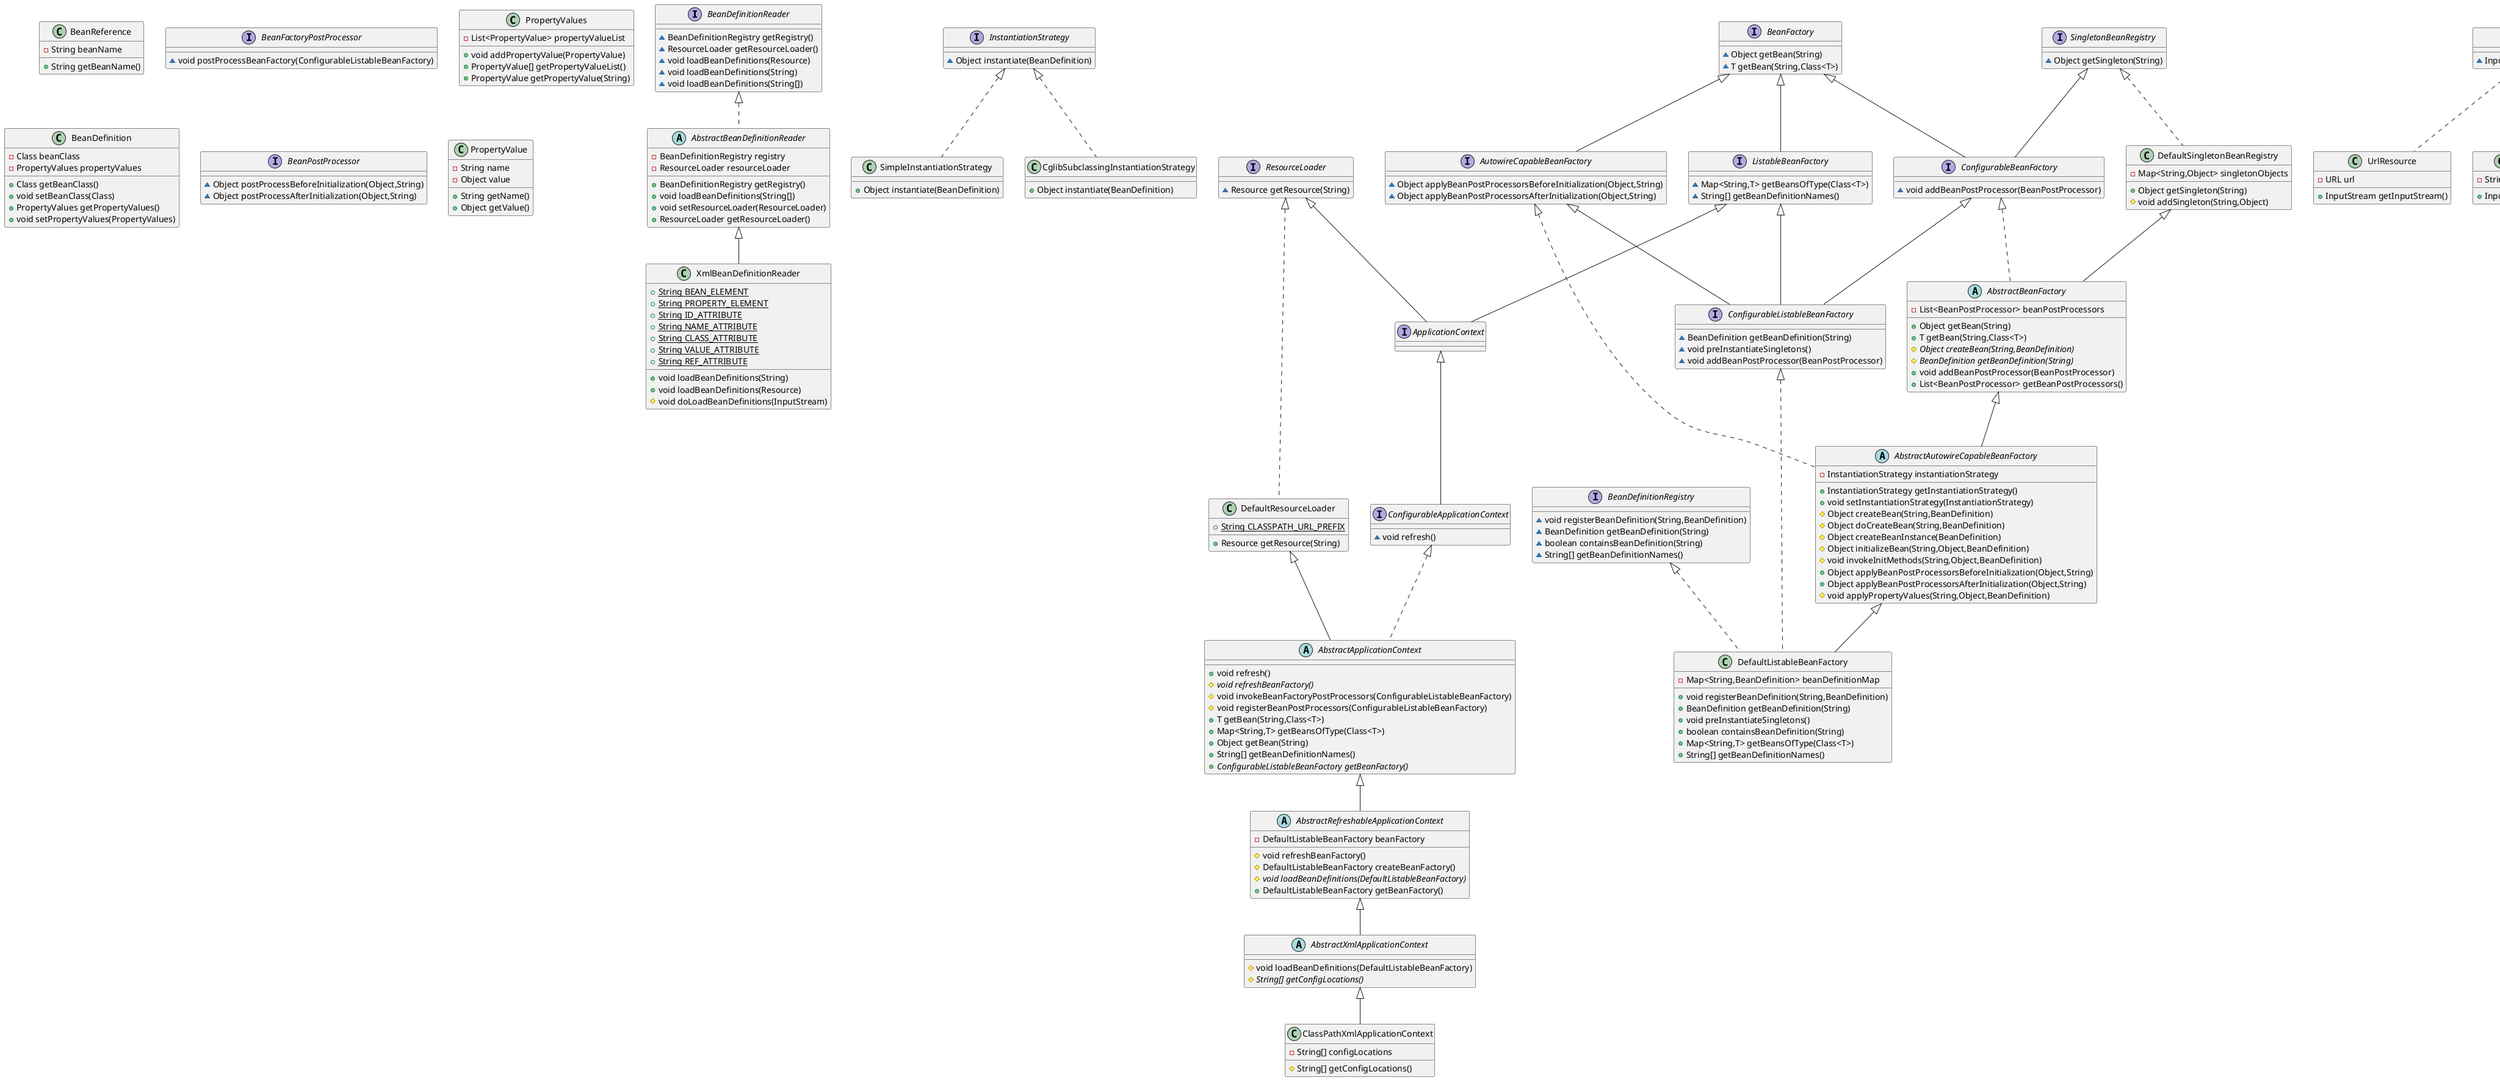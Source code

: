 @startuml
interface BeanDefinitionReader {
~ BeanDefinitionRegistry getRegistry()
~ ResourceLoader getResourceLoader()
~ void loadBeanDefinitions(Resource)
~ void loadBeanDefinitions(String)
~ void loadBeanDefinitions(String[])
}

class SimpleInstantiationStrategy {
+ Object instantiate(BeanDefinition)
}

interface InstantiationStrategy {
~ Object instantiate(BeanDefinition)
}

interface ConfigurableApplicationContext {
~ void refresh()
}

interface BeanFactory {
~ Object getBean(String)
~ T getBean(String,Class<T>)
}

class BeanReference {
- String beanName
+ String getBeanName()
}


abstract class AbstractRefreshableApplicationContext {
- DefaultListableBeanFactory beanFactory
# void refreshBeanFactory()
# DefaultListableBeanFactory createBeanFactory()
# {abstract}void loadBeanDefinitions(DefaultListableBeanFactory)
+ DefaultListableBeanFactory getBeanFactory()
}


class DefaultListableBeanFactory {
- Map<String,BeanDefinition> beanDefinitionMap
+ void registerBeanDefinition(String,BeanDefinition)
+ BeanDefinition getBeanDefinition(String)
+ void preInstantiateSingletons()
+ boolean containsBeanDefinition(String)
+ Map<String,T> getBeansOfType(Class<T>)
+ String[] getBeanDefinitionNames()
}


interface AutowireCapableBeanFactory {
~ Object applyBeanPostProcessorsBeforeInitialization(Object,String)
~ Object applyBeanPostProcessorsAfterInitialization(Object,String)
}

interface ConfigurableBeanFactory {
~ void addBeanPostProcessor(BeanPostProcessor)
}

interface BeanFactoryPostProcessor {
~ void postProcessBeanFactory(ConfigurableListableBeanFactory)
}

interface SingletonBeanRegistry {
~ Object getSingleton(String)
}

class UrlResource {
- URL url
+ InputStream getInputStream()
}


interface BeanDefinitionRegistry {
~ void registerBeanDefinition(String,BeanDefinition)
~ BeanDefinition getBeanDefinition(String)
~ boolean containsBeanDefinition(String)
~ String[] getBeanDefinitionNames()
}

class BeansException {
}
abstract class AbstractBeanFactory {
- List<BeanPostProcessor> beanPostProcessors
+ Object getBean(String)
+ T getBean(String,Class<T>)
# {abstract}Object createBean(String,BeanDefinition)
# {abstract}BeanDefinition getBeanDefinition(String)
+ void addBeanPostProcessor(BeanPostProcessor)
+ List<BeanPostProcessor> getBeanPostProcessors()
}


class ClassPathResource {
- String path
+ InputStream getInputStream()
}


class DefaultResourceLoader {
+ {static} String CLASSPATH_URL_PREFIX
+ Resource getResource(String)
}


class PropertyValues {
- List<PropertyValue> propertyValueList
+ void addPropertyValue(PropertyValue)
+ PropertyValue[] getPropertyValueList()
+ PropertyValue getPropertyValue(String)
}


abstract class AbstractAutowireCapableBeanFactory {
- InstantiationStrategy instantiationStrategy
+ InstantiationStrategy getInstantiationStrategy()
+ void setInstantiationStrategy(InstantiationStrategy)
# Object createBean(String,BeanDefinition)
# Object doCreateBean(String,BeanDefinition)
# Object createBeanInstance(BeanDefinition)
# Object initializeBean(String,Object,BeanDefinition)
# void invokeInitMethods(String,Object,BeanDefinition)
+ Object applyBeanPostProcessorsBeforeInitialization(Object,String)
+ Object applyBeanPostProcessorsAfterInitialization(Object,String)
# void applyPropertyValues(String,Object,BeanDefinition)
}


class FileSystemResource {
- String filePath
+ InputStream getInputStream()
}


class XmlBeanDefinitionReader {
+ {static} String BEAN_ELEMENT
+ {static} String PROPERTY_ELEMENT
+ {static} String ID_ATTRIBUTE
+ {static} String NAME_ATTRIBUTE
+ {static} String CLASS_ATTRIBUTE
+ {static} String VALUE_ATTRIBUTE
+ {static} String REF_ATTRIBUTE
+ void loadBeanDefinitions(String)
+ void loadBeanDefinitions(Resource)
# void doLoadBeanDefinitions(InputStream)
}


interface Resource {
~ InputStream getInputStream()
}

interface ConfigurableListableBeanFactory {
~ BeanDefinition getBeanDefinition(String)
~ void preInstantiateSingletons()
~ void addBeanPostProcessor(BeanPostProcessor)
}

abstract class AbstractApplicationContext {
+ void refresh()
# {abstract}void refreshBeanFactory()
# void invokeBeanFactoryPostProcessors(ConfigurableListableBeanFactory)
# void registerBeanPostProcessors(ConfigurableListableBeanFactory)
+ T getBean(String,Class<T>)
+ Map<String,T> getBeansOfType(Class<T>)
+ Object getBean(String)
+ String[] getBeanDefinitionNames()
+ {abstract}ConfigurableListableBeanFactory getBeanFactory()
}

abstract class AbstractBeanDefinitionReader {
- BeanDefinitionRegistry registry
- ResourceLoader resourceLoader
+ BeanDefinitionRegistry getRegistry()
+ void loadBeanDefinitions(String[])
+ void setResourceLoader(ResourceLoader)
+ ResourceLoader getResourceLoader()
}


class ClassPathXmlApplicationContext {
- String[] configLocations
# String[] getConfigLocations()
}


interface ListableBeanFactory {
~ Map<String,T> getBeansOfType(Class<T>)
~ String[] getBeanDefinitionNames()
}

class BeanDefinition {
- Class beanClass
- PropertyValues propertyValues
+ Class getBeanClass()
+ void setBeanClass(Class)
+ PropertyValues getPropertyValues()
+ void setPropertyValues(PropertyValues)
}


interface BeanPostProcessor {
~ Object postProcessBeforeInitialization(Object,String)
~ Object postProcessAfterInitialization(Object,String)
}

class CglibSubclassingInstantiationStrategy {
+ Object instantiate(BeanDefinition)
}

interface ApplicationContext {
}
interface ResourceLoader {
~ Resource getResource(String)
}

class PropertyValue {
- String name
- Object value
+ String getName()
+ Object getValue()
}


class DefaultSingletonBeanRegistry {
- Map<String,Object> singletonObjects
+ Object getSingleton(String)
# void addSingleton(String,Object)
}


abstract class AbstractXmlApplicationContext {
# void loadBeanDefinitions(DefaultListableBeanFactory)
# {abstract}String[] getConfigLocations()
}



InstantiationStrategy <|.. SimpleInstantiationStrategy
ApplicationContext <|-- ConfigurableApplicationContext
AbstractApplicationContext <|-- AbstractRefreshableApplicationContext
ConfigurableListableBeanFactory <|.. DefaultListableBeanFactory
BeanDefinitionRegistry <|.. DefaultListableBeanFactory
AbstractAutowireCapableBeanFactory <|-- DefaultListableBeanFactory
BeanFactory <|-- AutowireCapableBeanFactory
BeanFactory <|-- ConfigurableBeanFactory
SingletonBeanRegistry <|-- ConfigurableBeanFactory
Resource <|.. UrlResource
RuntimeException <|-- BeansException
ConfigurableBeanFactory <|.. AbstractBeanFactory
DefaultSingletonBeanRegistry <|-- AbstractBeanFactory
Resource <|.. ClassPathResource
ResourceLoader <|.. DefaultResourceLoader
AutowireCapableBeanFactory <|.. AbstractAutowireCapableBeanFactory
AbstractBeanFactory <|-- AbstractAutowireCapableBeanFactory
Resource <|.. FileSystemResource
AbstractBeanDefinitionReader <|-- XmlBeanDefinitionReader
ListableBeanFactory <|-- ConfigurableListableBeanFactory
AutowireCapableBeanFactory <|-- ConfigurableListableBeanFactory
ConfigurableBeanFactory <|-- ConfigurableListableBeanFactory
ConfigurableApplicationContext <|.. AbstractApplicationContext
DefaultResourceLoader <|-- AbstractApplicationContext
BeanDefinitionReader <|.. AbstractBeanDefinitionReader
AbstractXmlApplicationContext <|-- ClassPathXmlApplicationContext
BeanFactory <|-- ListableBeanFactory
InstantiationStrategy <|.. CglibSubclassingInstantiationStrategy
ListableBeanFactory <|-- ApplicationContext
ResourceLoader <|-- ApplicationContext
SingletonBeanRegistry <|.. DefaultSingletonBeanRegistry
AbstractRefreshableApplicationContext <|-- AbstractXmlApplicationContext
@enduml